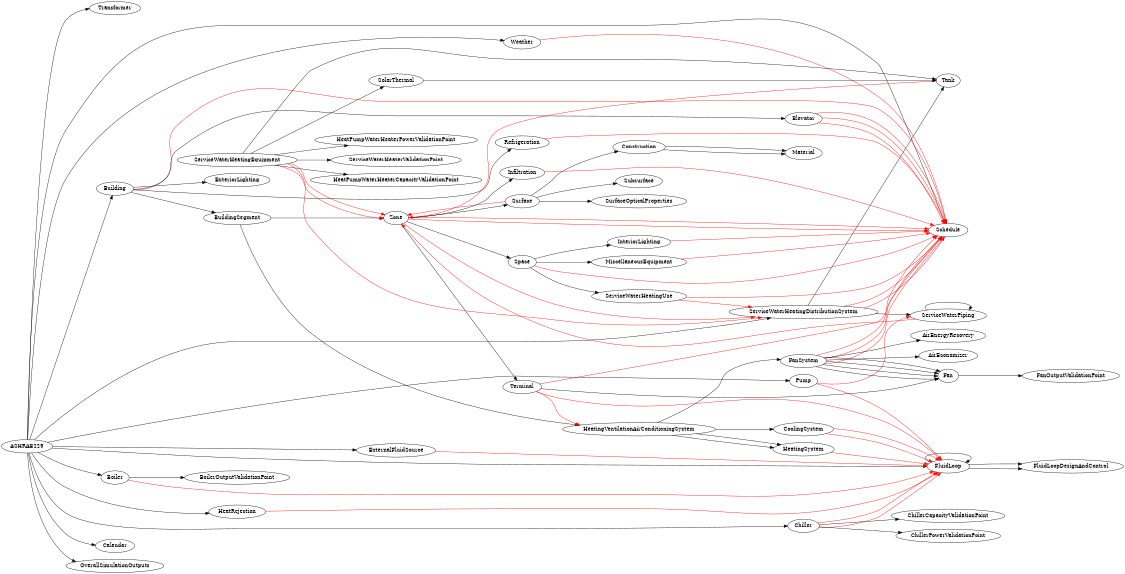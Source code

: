 digraph G {
    size="7.5, 20";
    rankdir=LR;
  ASHRAE229 -> Transformer
  ASHRAE229 -> Building
  ASHRAE229 -> Calendar
  ASHRAE229 -> Schedule
  ASHRAE229 -> Weather
  ASHRAE229 -> OverallSimulationOutputs
  ASHRAE229 -> FluidLoop
  ASHRAE229 -> ServiceWaterHeatingDistributionSystem
  ASHRAE229 -> Pump
  ASHRAE229 -> Boiler
  ASHRAE229 -> Chiller
  ASHRAE229 -> HeatRejection
  ASHRAE229 -> ExternalFluidSource
  Building -> BuildingSegment
  Building -> Elevator
  Building -> ExteriorLighting
  Building -> Refrigeration
  Building -> Schedule [color=red] 
  BuildingSegment -> Zone
  BuildingSegment -> HeatingVentilationAirConditioningSystem
  Zone -> Space
  Zone -> Surface
  Zone -> Infiltration
  Zone -> Schedule [color=red] 
  Zone -> Schedule [color=red] 
  Zone -> Terminal
  Zone -> ServiceWaterHeatingDistributionSystem [color=red] 
  Space -> InteriorLighting
  Space -> MiscellaneousEquipment
  Space -> Schedule [color=red] 
  Space -> ServiceWaterHeatingUse
  Infiltration -> Schedule [color=red] 
  Surface -> Subsurface
  Surface -> Zone [color=red] 
  Surface -> Construction
  Surface -> SurfaceOpticalProperties
  Construction -> Material
  Construction -> Material
  InteriorLighting -> Schedule [color=red] 
  MiscellaneousEquipment -> Schedule [color=red] 
  Weather -> Schedule [color=red] 
  Elevator -> Schedule [color=red] 
  Elevator -> Schedule [color=red] 
  Elevator -> Schedule [color=red] 
  HeatingVentilationAirConditioningSystem -> FanSystem
  HeatingVentilationAirConditioningSystem -> HeatingSystem
  HeatingVentilationAirConditioningSystem -> CoolingSystem
  HeatingVentilationAirConditioningSystem -> HeatingSystem
  HeatingSystem -> FluidLoop [color=red] 
  CoolingSystem -> FluidLoop [color=red] 
  CoolingSystem -> FluidLoop [color=red] 
  FanSystem -> Fan
  FanSystem -> Fan
  FanSystem -> Fan
  FanSystem -> Fan
  FanSystem -> AirEconomizer
  FanSystem -> AirEnergyRecovery
  FanSystem -> Schedule [color=red] 
  FanSystem -> Schedule [color=red] 
  FanSystem -> Schedule [color=red] 
  Fan -> FanOutputValidationPoint
  Terminal -> HeatingVentilationAirConditioningSystem [color=red] 
  Terminal -> FluidLoop [color=red] 
  Terminal -> Fan
  Terminal -> Schedule [color=red] 
  FluidLoop -> FluidLoop
  FluidLoop -> FluidLoopDesignAndControl
  FluidLoop -> FluidLoopDesignAndControl
  Pump -> FluidLoop [color=red] 
  Pump -> ServiceWaterPiping [color=red] 
  Boiler -> FluidLoop [color=red] 
  Boiler -> BoilerOutputValidationPoint
  Chiller -> FluidLoop [color=red] 
  Chiller -> FluidLoop [color=red] 
  Chiller -> ChillerCapacityValidationPoint
  Chiller -> ChillerPowerValidationPoint
  HeatRejection -> FluidLoop [color=red] 
  ExternalFluidSource -> FluidLoop [color=red] 
  ServiceWaterHeatingDistributionSystem -> Tank
  ServiceWaterHeatingDistributionSystem -> ServiceWaterPiping
  ServiceWaterHeatingDistributionSystem -> Schedule [color=red] 
  ServiceWaterHeatingDistributionSystem -> Schedule [color=red] 
  ServiceWaterPiping -> Zone [color=red] 
  ServiceWaterPiping -> ServiceWaterPiping
  SolarThermal -> Tank
  ServiceWaterHeatingEquipment -> ServiceWaterHeatingDistributionSystem [color=red] 
  ServiceWaterHeatingEquipment -> ServiceWaterHeaterValidationPoint
  ServiceWaterHeatingEquipment -> Zone [color=red] 
  ServiceWaterHeatingEquipment -> Zone [color=red] 
  ServiceWaterHeatingEquipment -> HeatPumpWaterHeaterCapacityValidationPoint
  ServiceWaterHeatingEquipment -> HeatPumpWaterHeaterPowerValidationPoint
  ServiceWaterHeatingEquipment -> Tank
  ServiceWaterHeatingEquipment -> SolarThermal
  Tank -> Zone [color=red] 
  ServiceWaterHeatingUse -> ServiceWaterHeatingDistributionSystem [color=red] 
  ServiceWaterHeatingUse -> Schedule [color=red] 
  Refrigeration -> Schedule [color=red] 
}
